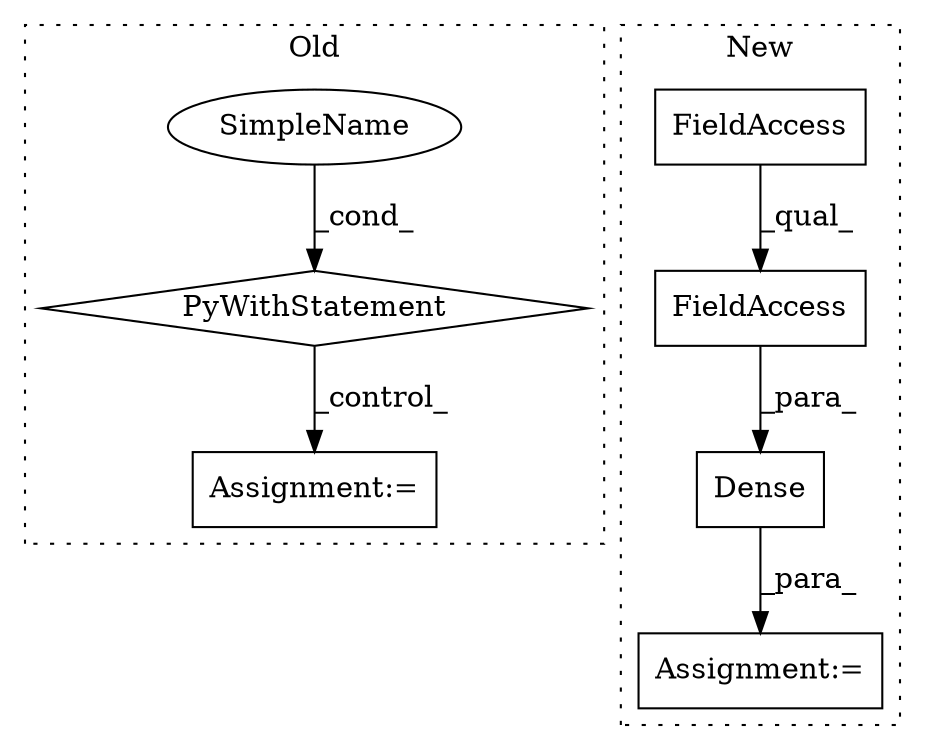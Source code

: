 digraph G {
subgraph cluster0 {
1 [label="PyWithStatement" a="104" s="1934,2048" l="10,2" shape="diamond"];
3 [label="Assignment:=" a="7" s="2061" l="1" shape="box"];
4 [label="SimpleName" a="42" s="" l="" shape="ellipse"];
label = "Old";
style="dotted";
}
subgraph cluster1 {
2 [label="Dense" a="32" s="1923,1959" l="6,1" shape="box"];
5 [label="FieldAccess" a="22" s="1941" l="18" shape="box"];
6 [label="FieldAccess" a="22" s="1941" l="13" shape="box"];
7 [label="Assignment:=" a="7" s="1836" l="1" shape="box"];
label = "New";
style="dotted";
}
1 -> 3 [label="_control_"];
2 -> 7 [label="_para_"];
4 -> 1 [label="_cond_"];
5 -> 2 [label="_para_"];
6 -> 5 [label="_qual_"];
}